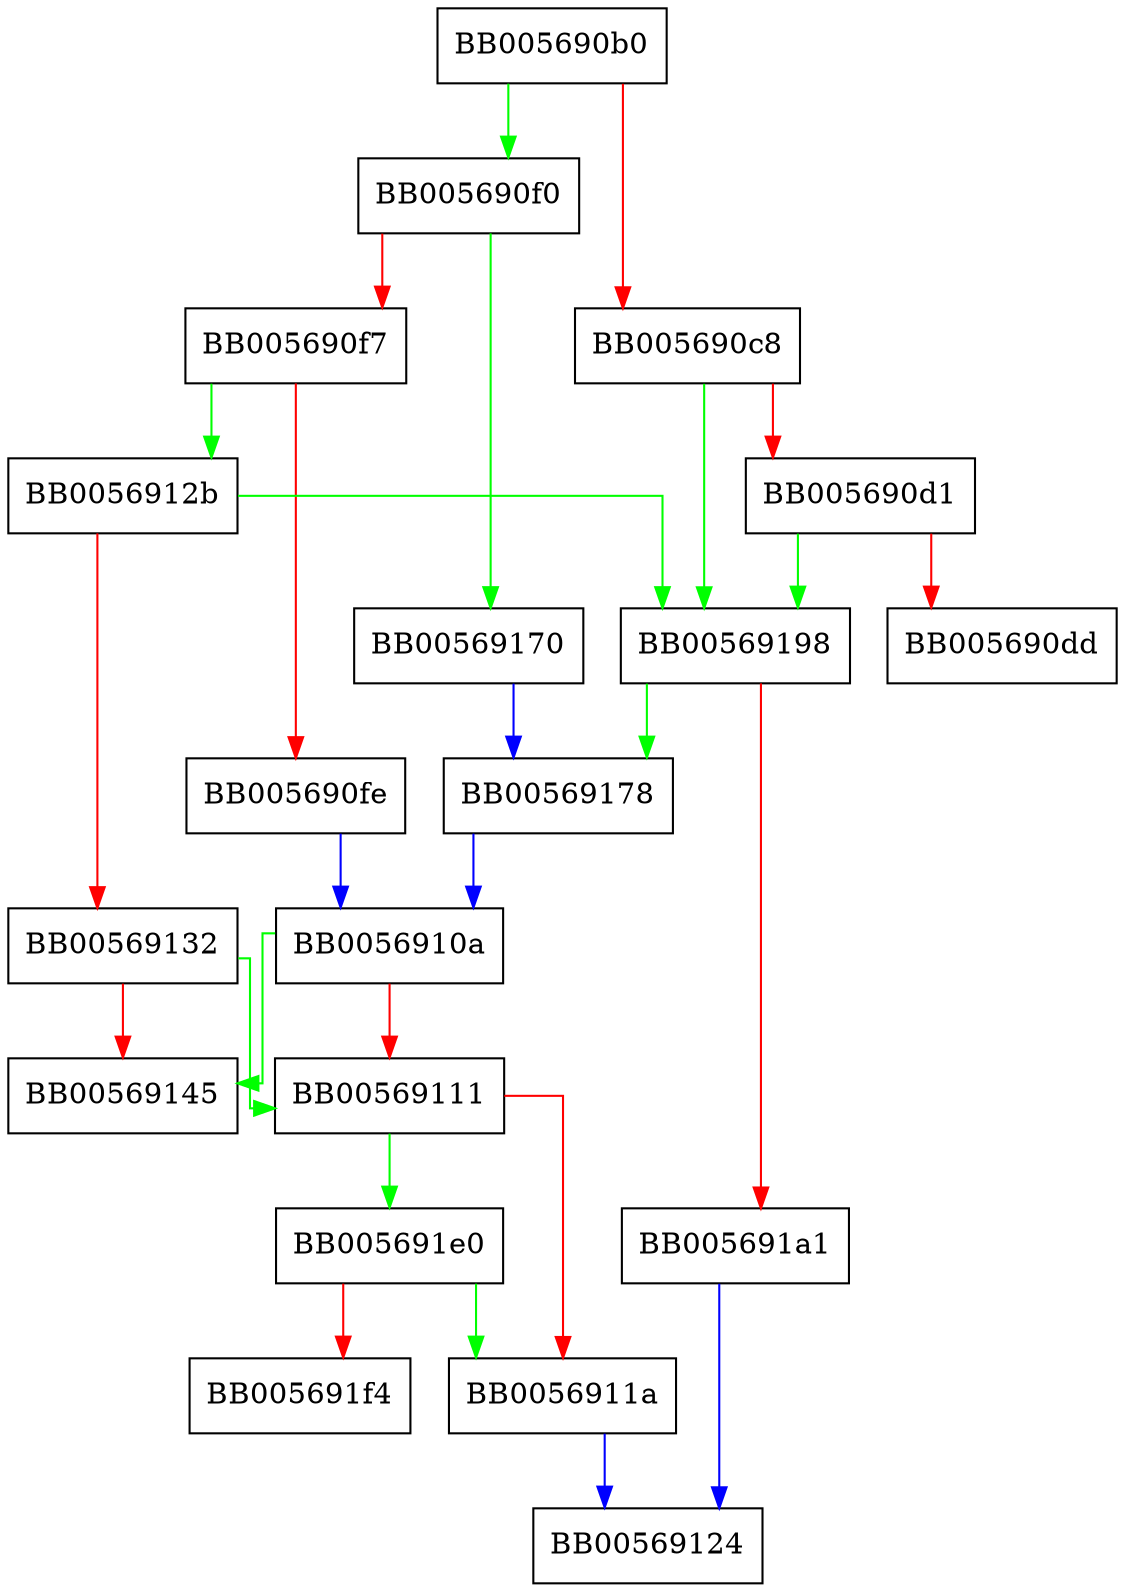 digraph CMS_set_detached {
  node [shape="box"];
  graph [splines=ortho];
  BB005690b0 -> BB005690f0 [color="green"];
  BB005690b0 -> BB005690c8 [color="red"];
  BB005690c8 -> BB00569198 [color="green"];
  BB005690c8 -> BB005690d1 [color="red"];
  BB005690d1 -> BB00569198 [color="green"];
  BB005690d1 -> BB005690dd [color="red"];
  BB005690f0 -> BB00569170 [color="green"];
  BB005690f0 -> BB005690f7 [color="red"];
  BB005690f7 -> BB0056912b [color="green"];
  BB005690f7 -> BB005690fe [color="red"];
  BB005690fe -> BB0056910a [color="blue"];
  BB0056910a -> BB00569145 [color="green"];
  BB0056910a -> BB00569111 [color="red"];
  BB00569111 -> BB005691e0 [color="green"];
  BB00569111 -> BB0056911a [color="red"];
  BB0056911a -> BB00569124 [color="blue"];
  BB0056912b -> BB00569198 [color="green"];
  BB0056912b -> BB00569132 [color="red"];
  BB00569132 -> BB00569111 [color="green"];
  BB00569132 -> BB00569145 [color="red"];
  BB00569170 -> BB00569178 [color="blue"];
  BB00569178 -> BB0056910a [color="blue"];
  BB00569198 -> BB00569178 [color="green"];
  BB00569198 -> BB005691a1 [color="red"];
  BB005691a1 -> BB00569124 [color="blue"];
  BB005691e0 -> BB0056911a [color="green"];
  BB005691e0 -> BB005691f4 [color="red"];
}